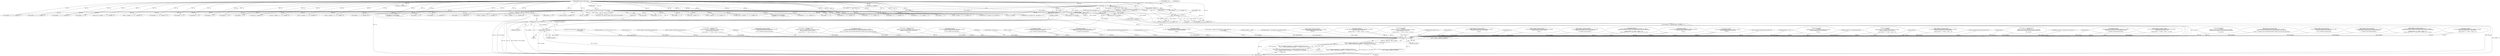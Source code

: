 digraph "0_libmodbus_5ccdf5ef79d742640355d1132fa9e2abc7fbaefc@pointer" {
"1000593" [label="(Call,memcpy(rsp, req, req_length))"];
"1000163" [label="(Call,req[offset + 1] << 8)"];
"1000116" [label="(MethodParameterIn,const uint8_t *req)"];
"1000562" [label="(Call,req[offset + 3] << 8)"];
"1000189" [label="(Call,ctx->backend->prepare_response_tid(req, &req_length))"];
"1000117" [label="(MethodParameterIn,int req_length)"];
"1000597" [label="(Call,rsp_length = req_length)"];
"1001406" [label="(Call,send_msg(ctx, rsp, rsp_length))"];
"1001393" [label="(Call,(ctx->backend->backend_type == _MODBUS_BACKEND_TYPE_RTU &&\n            slave == MODBUS_BROADCAST_ADDRESS) ? 0 : send_msg(ctx, rsp, rsp_length))"];
"1001392" [label="(Return,return (ctx->backend->backend_type == _MODBUS_BACKEND_TYPE_RTU &&\n            slave == MODBUS_BROADCAST_ADDRESS) ? 0 : send_msg(ctx, rsp, rsp_length);)"];
"1000824" [label="(Call,nb_bytes = req[offset + 5])"];
"1000598" [label="(Identifier,rsp_length)"];
"1000163" [label="(Call,req[offset + 1] << 8)"];
"1000116" [label="(MethodParameterIn,const uint8_t *req)"];
"1000245" [label="(Call,nb = (req[offset + 3] << 8) + req[offset + 4])"];
"1001112" [label="(Call,memcpy(rsp, req, req_length))"];
"1000191" [label="(Call,&req_length)"];
"1000604" [label="(Call,response_exception(\n                    ctx, &sft,\n                    MODBUS_EXCEPTION_ILLEGAL_DATA_VALUE, rsp, FALSE,\n                    \"Illegal data value 0x%0X in write_bit request at address %0X\n\",\n                    data, address))"];
"1000686" [label="(Call,req[offset + 3] << 8)"];
"1001083" [label="(Call,(req[offset + 5] << 8) + req[offset + 6])"];
"1001126" [label="(Call,req[offset + 3] << 8)"];
"1001217" [label="(Call,rsp_length = response_exception(\n                ctx, &sft, MODBUS_EXCEPTION_ILLEGAL_DATA_VALUE, rsp, TRUE,\n                \"Illegal nb of values (W%d, R%d) in write_and_read_registers (max W%d, R%d)\n\",\n                nb_write, nb, MODBUS_MAX_WR_WRITE_REGISTERS, MODBUS_MAX_WR_READ_REGISTERS))"];
"1000275" [label="(Call,rsp_length = response_exception(\n                ctx, &sft, MODBUS_EXCEPTION_ILLEGAL_DATA_VALUE, rsp, TRUE,\n                \"Illegal nb of values %d in %s (max %d)\n\",\n                nb, name, MODBUS_MAX_READ_BITS))"];
"1000854" [label="(Call,rsp_length = response_exception(\n                 ctx, &sft, MODBUS_EXCEPTION_ILLEGAL_DATA_VALUE, rsp, TRUE,\n                 \"Illegal number of values %d in write_registers (max %d)\n\",\n                nb, MODBUS_MAX_WRITE_REGISTERS))"];
"1001171" [label="(Call,nb_write_bytes = req[offset + 9])"];
"1000699" [label="(Call,nb_bits = req[offset + 5])"];
"1001257" [label="(Call,rsp_length = response_exception(\n                ctx, &sft, MODBUS_EXCEPTION_ILLEGAL_DATA_ADDRESS, rsp, FALSE,\n                \"Illegal data read address 0x%0X or write address 0x%0X write_and_read_registers\n\",\n                mapping_address < 0 ? address : address + nb,\n                mapping_address_write < 0 ? address_write : address_write + nb_write))"];
"1001410" [label="(MethodReturn,int)"];
"1000882" [label="(Call,response_exception(\n                ctx, &sft, MODBUS_EXCEPTION_ILLEGAL_DATA_ADDRESS, rsp, FALSE,\n                \"Illegal data address 0x%0X in write_registers\n\",\n                mapping_address < 0 ? address : address + nb))"];
"1000614" [label="(ControlStructure,break;)"];
"1000810" [label="(Call,(req[offset + 3] << 8) + req[offset + 4])"];
"1000344" [label="(Call,response_io_status(tab_bits, mapping_address, nb,\n                                            rsp, rsp_length))"];
"1000582" [label="(Block,)"];
"1000652" [label="(Call,(req[offset + 3] << 8) + req[offset + 4])"];
"1000327" [label="(Call,rsp[rsp_length++] = (nb / 8) + ((nb % 8) ? 1 : 0))"];
"1000801" [label="(Call,rsp_length += 4)"];
"1000789" [label="(Call,ctx->backend->build_response_basis(&sft, rsp))"];
"1000479" [label="(Call,ctx->backend->build_response_basis(&sft, rsp))"];
"1001405" [label="(Literal,0)"];
"1000594" [label="(Identifier,rsp)"];
"1001116" [label="(Call,rsp_length = req_length)"];
"1000676" [label="(Call,rsp_length = req_length)"];
"1000570" [label="(Identifier,req)"];
"1001157" [label="(Call,(req[offset + 7] << 8) + req[offset + 8])"];
"1000185" [label="(Call,sft.t_id = ctx->backend->prepare_response_tid(req, &req_length))"];
"1000595" [label="(Identifier,req)"];
"1000300" [label="(Call,rsp_length = response_exception(\n                ctx, &sft,\n                MODBUS_EXCEPTION_ILLEGAL_DATA_ADDRESS, rsp, FALSE,\n                \"Illegal data address 0x%0X in %s\n\",\n                mapping_address < 0 ? address : address + nb, name))"];
"1001409" [label="(Identifier,rsp_length)"];
"1001407" [label="(Identifier,ctx)"];
"1000430" [label="(Call,rsp_length = response_exception(\n                ctx, &sft, MODBUS_EXCEPTION_ILLEGAL_DATA_VALUE, rsp, TRUE,\n                \"Illegal nb of values %d in %s (max %d)\n\",\n                nb, name, MODBUS_MAX_READ_REGISTERS))"];
"1000755" [label="(Call,rsp_length = response_exception(\n                ctx, &sft,\n                MODBUS_EXCEPTION_ILLEGAL_DATA_ADDRESS, rsp, FALSE,\n                \"Illegal data address 0x%0X in write_bits\n\",\n                mapping_address < 0 ? address : address + nb))"];
"1000559" [label="(Call,data = (req[offset + 3] << 8) + req[offset + 4])"];
"1001219" [label="(Call,response_exception(\n                ctx, &sft, MODBUS_EXCEPTION_ILLEGAL_DATA_VALUE, rsp, TRUE,\n                \"Illegal nb of values (W%d, R%d) in write_and_read_registers (max W%d, R%d)\n\",\n                nb_write, nb, MODBUS_MAX_WR_WRITE_REGISTERS, MODBUS_MAX_WR_READ_REGISTERS))"];
"1000599" [label="(Identifier,req_length)"];
"1000636" [label="(Call,rsp_length = response_exception(\n                ctx, &sft,\n                MODBUS_EXCEPTION_ILLEGAL_DATA_ADDRESS, rsp, FALSE,\n                \"Illegal data address 0x%0X in write_register\n\",\n                address))"];
"1000793" [label="(Call,memcpy(rsp + rsp_length, req + rsp_length, 4))"];
"1000277" [label="(Call,response_exception(\n                ctx, &sft, MODBUS_EXCEPTION_ILLEGAL_DATA_VALUE, rsp, TRUE,\n                \"Illegal nb of values %d in %s (max %d)\n\",\n                nb, name, MODBUS_MAX_READ_BITS))"];
"1000811" [label="(Call,req[offset + 3] << 8)"];
"1000148" [label="(Call,slave = req[offset - 1])"];
"1001155" [label="(Call,nb_write = (req[offset + 7] << 8) + req[offset + 8])"];
"1001123" [label="(Call,nb = (req[offset + 3] << 8) + req[offset + 4])"];
"1001327" [label="(Call,(req[offset + j] << 8) + req[offset + j + 1])"];
"1001408" [label="(Identifier,rsp)"];
"1001000" [label="(Call,rsp_length - byte_count_pos - 1)"];
"1000131" [label="(Call,ctx == NULL)"];
"1000164" [label="(Call,req[offset + 1])"];
"1001084" [label="(Call,req[offset + 5] << 8)"];
"1000432" [label="(Call,response_exception(\n                ctx, &sft, MODBUS_EXCEPTION_ILLEGAL_DATA_VALUE, rsp, TRUE,\n                \"Illegal nb of values %d in %s (max %d)\n\",\n                nb, name, MODBUS_MAX_READ_REGISTERS))"];
"1000190" [label="(Identifier,req)"];
"1000731" [label="(Call,response_exception(\n                ctx, &sft, MODBUS_EXCEPTION_ILLEGAL_DATA_VALUE, rsp, TRUE,\n                \"Illegal number of values %d in write_bits (max %d)\n\",\n                nb, MODBUS_MAX_WRITE_BITS))"];
"1000568" [label="(Literal,8)"];
"1000597" [label="(Call,rsp_length = req_length)"];
"1001289" [label="(Call,ctx->backend->build_response_basis(&sft, rsp))"];
"1001068" [label="(Call,req[offset + 3] << 8)"];
"1000797" [label="(Call,req + rsp_length)"];
"1000596" [label="(Identifier,req_length)"];
"1000483" [label="(Call,rsp[rsp_length++] = nb << 1)"];
"1001045" [label="(Call,response_exception(\n                ctx, &sft, MODBUS_EXCEPTION_ILLEGAL_DATA_ADDRESS, rsp, FALSE,\n                \"Illegal data address 0x%0X in write_register\n\",\n                address))"];
"1000342" [label="(Call,rsp_length = response_io_status(tab_bits, mapping_address, nb,\n                                            rsp, rsp_length))"];
"1001328" [label="(Call,req[offset + j] << 8)"];
"1000117" [label="(MethodParameterIn,int req_length)"];
"1000949" [label="(Call,memcpy(rsp + rsp_length, req + rsp_length, 4))"];
"1000160" [label="(Call,address = (req[offset + 1] << 8) + req[offset + 2])"];
"1000119" [label="(Block,)"];
"1000403" [label="(Call,req[offset + 3] << 8)"];
"1000563" [label="(Call,req[offset + 3])"];
"1000981" [label="(Call,rsp[rsp_length++] = 0xFF)"];
"1001366" [label="(Call,rsp[rsp_length++] = mb_mapping->tab_registers[i] & 0xFF)"];
"1001142" [label="(Call,req[offset + 5] << 8)"];
"1001380" [label="(Call,rsp_length = response_exception(\n            ctx, &sft, MODBUS_EXCEPTION_ILLEGAL_FUNCTION, rsp, TRUE,\n            \"Unknown Modbus function code: 0x%0X\n\", function))"];
"1000457" [label="(Call,response_exception(\n                ctx, &sft, MODBUS_EXCEPTION_ILLEGAL_DATA_ADDRESS, rsp, FALSE,\n                \"Illegal data address 0x%0X in %s\n\",\n                mapping_address < 0 ? address : address + nb, name))"];
"1000302" [label="(Call,response_exception(\n                ctx, &sft,\n                MODBUS_EXCEPTION_ILLEGAL_DATA_ADDRESS, rsp, FALSE,\n                \"Illegal data address 0x%0X in %s\n\",\n                mapping_address < 0 ? address : address + nb, name))"];
"1001065" [label="(Call,and = (req[offset + 3] << 8) + req[offset + 4])"];
"1000115" [label="(MethodParameterIn,modbus_t *ctx)"];
"1001296" [label="(Call,rsp_length++)"];
"1001043" [label="(Call,rsp_length = response_exception(\n                ctx, &sft, MODBUS_EXCEPTION_ILLEGAL_DATA_ADDRESS, rsp, FALSE,\n                \"Illegal data address 0x%0X in write_register\n\",\n                address))"];
"1000808" [label="(Call,nb = (req[offset + 3] << 8) + req[offset + 4])"];
"1000957" [label="(Call,rsp_length += 4)"];
"1000169" [label="(Literal,8)"];
"1000189" [label="(Call,ctx->backend->prepare_response_tid(req, &req_length))"];
"1000247" [label="(Call,(req[offset + 3] << 8) + req[offset + 4])"];
"1000545" [label="(Call,rsp_length = response_exception(\n                ctx, &sft, MODBUS_EXCEPTION_ILLEGAL_DATA_ADDRESS, rsp, FALSE,\n                \"Illegal data address 0x%0X in write_bit\n\",\n                address))"];
"1000922" [label="(Call,mb_mapping->tab_registers[i] =\n                    (req[offset + j] << 8) + req[offset + j + 1])"];
"1000729" [label="(Call,rsp_length = response_exception(\n                ctx, &sft, MODBUS_EXCEPTION_ILLEGAL_DATA_VALUE, rsp, TRUE,\n                \"Illegal number of values %d in write_bits (max %d)\n\",\n                nb, MODBUS_MAX_WRITE_BITS))"];
"1001141" [label="(Call,(req[offset + 5] << 8) + req[offset + 6])"];
"1001259" [label="(Call,response_exception(\n                ctx, &sft, MODBUS_EXCEPTION_ILLEGAL_DATA_ADDRESS, rsp, FALSE,\n                \"Illegal data read address 0x%0X or write address 0x%0X write_and_read_registers\n\",\n                mapping_address < 0 ? address : address + nb,\n                mapping_address_write < 0 ? address_write : address_write + nb_write))"];
"1000547" [label="(Call,response_exception(\n                ctx, &sft, MODBUS_EXCEPTION_ILLEGAL_DATA_ADDRESS, rsp, FALSE,\n                \"Illegal data address 0x%0X in write_bit\n\",\n                address))"];
"1001382" [label="(Call,response_exception(\n            ctx, &sft, MODBUS_EXCEPTION_ILLEGAL_FUNCTION, rsp, TRUE,\n            \"Unknown Modbus function code: 0x%0X\n\", function))"];
"1000945" [label="(Call,ctx->backend->build_response_basis(&sft, rsp))"];
"1000650" [label="(Call,data = (req[offset + 3] << 8) + req[offset + 4])"];
"1001081" [label="(Call,or = (req[offset + 5] << 8) + req[offset + 6])"];
"1001293" [label="(Call,rsp[rsp_length++] = nb << 1)"];
"1001393" [label="(Call,(ctx->backend->backend_type == _MODBUS_BACKEND_TYPE_RTU &&\n            slave == MODBUS_BROADCAST_ADDRESS) ? 0 : send_msg(ctx, rsp, rsp_length))"];
"1000638" [label="(Call,response_exception(\n                ctx, &sft,\n                MODBUS_EXCEPTION_ILLEGAL_DATA_ADDRESS, rsp, FALSE,\n                \"Illegal data address 0x%0X in write_register\n\",\n                address))"];
"1000513" [label="(Call,rsp[rsp_length++] = tab_registers[i] & 0xFF)"];
"1001392" [label="(Return,return (ctx->backend->backend_type == _MODBUS_BACKEND_TYPE_RTU &&\n            slave == MODBUS_BROADCAST_ADDRESS) ? 0 : send_msg(ctx, rsp, rsp_length);)"];
"1000757" [label="(Call,response_exception(\n                ctx, &sft,\n                MODBUS_EXCEPTION_ILLEGAL_DATA_ADDRESS, rsp, FALSE,\n                \"Illegal data address 0x%0X in write_bits\n\",\n                mapping_address < 0 ? address : address + nb))"];
"1000248" [label="(Call,req[offset + 3] << 8)"];
"1000653" [label="(Call,req[offset + 3] << 8)"];
"1000486" [label="(Call,rsp_length++)"];
"1000683" [label="(Call,nb = (req[offset + 3] << 8) + req[offset + 4])"];
"1000953" [label="(Call,req + rsp_length)"];
"1001139" [label="(Call,address_write = (req[offset + 5] << 8) + req[offset + 6])"];
"1001321" [label="(Call,mb_mapping->tab_registers[i] =\n                    (req[offset + j] << 8) + req[offset + j + 1])"];
"1001125" [label="(Call,(req[offset + 3] << 8) + req[offset + 4])"];
"1001394" [label="(Call,ctx->backend->backend_type == _MODBUS_BACKEND_TYPE_RTU &&\n            slave == MODBUS_BROADCAST_ADDRESS)"];
"1000162" [label="(Call,(req[offset + 1] << 8) + req[offset + 2])"];
"1000155" [label="(Call,function = req[offset])"];
"1000562" [label="(Call,req[offset + 3] << 8)"];
"1001158" [label="(Call,req[offset + 7] << 8)"];
"1000880" [label="(Call,rsp_length = response_exception(\n                ctx, &sft, MODBUS_EXCEPTION_ILLEGAL_DATA_ADDRESS, rsp, FALSE,\n                \"Illegal data address 0x%0X in write_registers\n\",\n                mapping_address < 0 ? address : address + nb))"];
"1000967" [label="(Call,ctx->backend->build_response_basis(&sft, rsp))"];
"1000672" [label="(Call,memcpy(rsp, req, req_length))"];
"1000402" [label="(Call,(req[offset + 3] << 8) + req[offset + 4])"];
"1001406" [label="(Call,send_msg(ctx, rsp, rsp_length))"];
"1001067" [label="(Call,(req[offset + 3] << 8) + req[offset + 4])"];
"1000516" [label="(Call,rsp_length++)"];
"1000602" [label="(Call,rsp_length = response_exception(\n                    ctx, &sft,\n                    MODBUS_EXCEPTION_ILLEGAL_DATA_VALUE, rsp, FALSE,\n                    \"Illegal data value 0x%0X in write_bit request at address %0X\n\",\n                    data, address))"];
"1000685" [label="(Call,(req[offset + 3] << 8) + req[offset + 4])"];
"1000593" [label="(Call,memcpy(rsp, req, req_length))"];
"1000928" [label="(Call,(req[offset + j] << 8) + req[offset + j + 1])"];
"1000929" [label="(Call,req[offset + j] << 8)"];
"1000400" [label="(Call,nb = (req[offset + 3] << 8) + req[offset + 4])"];
"1000561" [label="(Call,(req[offset + 3] << 8) + req[offset + 4])"];
"1000996" [label="(Call,rsp[byte_count_pos] = rsp_length - byte_count_pos - 1)"];
"1000171" [label="(Identifier,req)"];
"1001369" [label="(Call,rsp_length++)"];
"1000856" [label="(Call,response_exception(\n                 ctx, &sft, MODBUS_EXCEPTION_ILLEGAL_DATA_VALUE, rsp, TRUE,\n                 \"Illegal number of values %d in write_registers (max %d)\n\",\n                nb, MODBUS_MAX_WRITE_REGISTERS))"];
"1000455" [label="(Call,rsp_length = response_exception(\n                ctx, &sft, MODBUS_EXCEPTION_ILLEGAL_DATA_ADDRESS, rsp, FALSE,\n                \"Illegal data address 0x%0X in %s\n\",\n                mapping_address < 0 ? address : address + nb, name))"];
"1000593" -> "1000582"  [label="AST: "];
"1000593" -> "1000596"  [label="CFG: "];
"1000594" -> "1000593"  [label="AST: "];
"1000595" -> "1000593"  [label="AST: "];
"1000596" -> "1000593"  [label="AST: "];
"1000598" -> "1000593"  [label="CFG: "];
"1000593" -> "1001410"  [label="DDG: req"];
"1000593" -> "1001410"  [label="DDG: rsp"];
"1000593" -> "1001410"  [label="DDG: memcpy(rsp, req, req_length)"];
"1000163" -> "1000593"  [label="DDG: req[offset + 1]"];
"1000562" -> "1000593"  [label="DDG: req[offset + 3]"];
"1000189" -> "1000593"  [label="DDG: req"];
"1000116" -> "1000593"  [label="DDG: req"];
"1000117" -> "1000593"  [label="DDG: req_length"];
"1000593" -> "1000597"  [label="DDG: req_length"];
"1000593" -> "1001406"  [label="DDG: rsp"];
"1000163" -> "1000162"  [label="AST: "];
"1000163" -> "1000169"  [label="CFG: "];
"1000164" -> "1000163"  [label="AST: "];
"1000169" -> "1000163"  [label="AST: "];
"1000171" -> "1000163"  [label="CFG: "];
"1000163" -> "1001410"  [label="DDG: req[offset + 1]"];
"1000163" -> "1000160"  [label="DDG: req[offset + 1]"];
"1000163" -> "1000160"  [label="DDG: 8"];
"1000163" -> "1000162"  [label="DDG: req[offset + 1]"];
"1000163" -> "1000162"  [label="DDG: 8"];
"1000116" -> "1000163"  [label="DDG: req"];
"1000163" -> "1000189"  [label="DDG: req[offset + 1]"];
"1000163" -> "1000672"  [label="DDG: req[offset + 1]"];
"1000163" -> "1000793"  [label="DDG: req[offset + 1]"];
"1000163" -> "1000797"  [label="DDG: req[offset + 1]"];
"1000163" -> "1000949"  [label="DDG: req[offset + 1]"];
"1000163" -> "1000953"  [label="DDG: req[offset + 1]"];
"1000163" -> "1001112"  [label="DDG: req[offset + 1]"];
"1000116" -> "1000114"  [label="AST: "];
"1000116" -> "1001410"  [label="DDG: req"];
"1000116" -> "1000148"  [label="DDG: req"];
"1000116" -> "1000155"  [label="DDG: req"];
"1000116" -> "1000160"  [label="DDG: req"];
"1000116" -> "1000162"  [label="DDG: req"];
"1000116" -> "1000189"  [label="DDG: req"];
"1000116" -> "1000245"  [label="DDG: req"];
"1000116" -> "1000248"  [label="DDG: req"];
"1000116" -> "1000247"  [label="DDG: req"];
"1000116" -> "1000400"  [label="DDG: req"];
"1000116" -> "1000403"  [label="DDG: req"];
"1000116" -> "1000402"  [label="DDG: req"];
"1000116" -> "1000559"  [label="DDG: req"];
"1000116" -> "1000562"  [label="DDG: req"];
"1000116" -> "1000561"  [label="DDG: req"];
"1000116" -> "1000650"  [label="DDG: req"];
"1000116" -> "1000653"  [label="DDG: req"];
"1000116" -> "1000652"  [label="DDG: req"];
"1000116" -> "1000672"  [label="DDG: req"];
"1000116" -> "1000683"  [label="DDG: req"];
"1000116" -> "1000686"  [label="DDG: req"];
"1000116" -> "1000685"  [label="DDG: req"];
"1000116" -> "1000699"  [label="DDG: req"];
"1000116" -> "1000793"  [label="DDG: req"];
"1000116" -> "1000797"  [label="DDG: req"];
"1000116" -> "1000808"  [label="DDG: req"];
"1000116" -> "1000811"  [label="DDG: req"];
"1000116" -> "1000810"  [label="DDG: req"];
"1000116" -> "1000824"  [label="DDG: req"];
"1000116" -> "1000922"  [label="DDG: req"];
"1000116" -> "1000929"  [label="DDG: req"];
"1000116" -> "1000928"  [label="DDG: req"];
"1000116" -> "1000949"  [label="DDG: req"];
"1000116" -> "1000953"  [label="DDG: req"];
"1000116" -> "1001065"  [label="DDG: req"];
"1000116" -> "1001068"  [label="DDG: req"];
"1000116" -> "1001067"  [label="DDG: req"];
"1000116" -> "1001081"  [label="DDG: req"];
"1000116" -> "1001084"  [label="DDG: req"];
"1000116" -> "1001083"  [label="DDG: req"];
"1000116" -> "1001112"  [label="DDG: req"];
"1000116" -> "1001123"  [label="DDG: req"];
"1000116" -> "1001126"  [label="DDG: req"];
"1000116" -> "1001125"  [label="DDG: req"];
"1000116" -> "1001139"  [label="DDG: req"];
"1000116" -> "1001142"  [label="DDG: req"];
"1000116" -> "1001141"  [label="DDG: req"];
"1000116" -> "1001155"  [label="DDG: req"];
"1000116" -> "1001158"  [label="DDG: req"];
"1000116" -> "1001157"  [label="DDG: req"];
"1000116" -> "1001171"  [label="DDG: req"];
"1000116" -> "1001321"  [label="DDG: req"];
"1000116" -> "1001328"  [label="DDG: req"];
"1000116" -> "1001327"  [label="DDG: req"];
"1000562" -> "1000561"  [label="AST: "];
"1000562" -> "1000568"  [label="CFG: "];
"1000563" -> "1000562"  [label="AST: "];
"1000568" -> "1000562"  [label="AST: "];
"1000570" -> "1000562"  [label="CFG: "];
"1000562" -> "1001410"  [label="DDG: req[offset + 3]"];
"1000562" -> "1000559"  [label="DDG: req[offset + 3]"];
"1000562" -> "1000559"  [label="DDG: 8"];
"1000562" -> "1000561"  [label="DDG: req[offset + 3]"];
"1000562" -> "1000561"  [label="DDG: 8"];
"1000189" -> "1000562"  [label="DDG: req"];
"1000189" -> "1000185"  [label="AST: "];
"1000189" -> "1000191"  [label="CFG: "];
"1000190" -> "1000189"  [label="AST: "];
"1000191" -> "1000189"  [label="AST: "];
"1000185" -> "1000189"  [label="CFG: "];
"1000189" -> "1001410"  [label="DDG: req"];
"1000189" -> "1001410"  [label="DDG: &req_length"];
"1000189" -> "1000185"  [label="DDG: req"];
"1000189" -> "1000185"  [label="DDG: &req_length"];
"1000189" -> "1000245"  [label="DDG: req"];
"1000189" -> "1000248"  [label="DDG: req"];
"1000189" -> "1000247"  [label="DDG: req"];
"1000189" -> "1000400"  [label="DDG: req"];
"1000189" -> "1000403"  [label="DDG: req"];
"1000189" -> "1000402"  [label="DDG: req"];
"1000189" -> "1000559"  [label="DDG: req"];
"1000189" -> "1000561"  [label="DDG: req"];
"1000189" -> "1000650"  [label="DDG: req"];
"1000189" -> "1000653"  [label="DDG: req"];
"1000189" -> "1000652"  [label="DDG: req"];
"1000189" -> "1000672"  [label="DDG: req"];
"1000189" -> "1000683"  [label="DDG: req"];
"1000189" -> "1000686"  [label="DDG: req"];
"1000189" -> "1000685"  [label="DDG: req"];
"1000189" -> "1000699"  [label="DDG: req"];
"1000189" -> "1000793"  [label="DDG: req"];
"1000189" -> "1000797"  [label="DDG: req"];
"1000189" -> "1000808"  [label="DDG: req"];
"1000189" -> "1000811"  [label="DDG: req"];
"1000189" -> "1000810"  [label="DDG: req"];
"1000189" -> "1000824"  [label="DDG: req"];
"1000189" -> "1000922"  [label="DDG: req"];
"1000189" -> "1000929"  [label="DDG: req"];
"1000189" -> "1000928"  [label="DDG: req"];
"1000189" -> "1000949"  [label="DDG: req"];
"1000189" -> "1000953"  [label="DDG: req"];
"1000189" -> "1001065"  [label="DDG: req"];
"1000189" -> "1001068"  [label="DDG: req"];
"1000189" -> "1001067"  [label="DDG: req"];
"1000189" -> "1001081"  [label="DDG: req"];
"1000189" -> "1001084"  [label="DDG: req"];
"1000189" -> "1001083"  [label="DDG: req"];
"1000189" -> "1001112"  [label="DDG: req"];
"1000189" -> "1001123"  [label="DDG: req"];
"1000189" -> "1001126"  [label="DDG: req"];
"1000189" -> "1001125"  [label="DDG: req"];
"1000189" -> "1001139"  [label="DDG: req"];
"1000189" -> "1001142"  [label="DDG: req"];
"1000189" -> "1001141"  [label="DDG: req"];
"1000189" -> "1001155"  [label="DDG: req"];
"1000189" -> "1001158"  [label="DDG: req"];
"1000189" -> "1001157"  [label="DDG: req"];
"1000189" -> "1001171"  [label="DDG: req"];
"1000189" -> "1001321"  [label="DDG: req"];
"1000189" -> "1001328"  [label="DDG: req"];
"1000189" -> "1001327"  [label="DDG: req"];
"1000117" -> "1000114"  [label="AST: "];
"1000117" -> "1001410"  [label="DDG: req_length"];
"1000117" -> "1000597"  [label="DDG: req_length"];
"1000117" -> "1000672"  [label="DDG: req_length"];
"1000117" -> "1000676"  [label="DDG: req_length"];
"1000117" -> "1001112"  [label="DDG: req_length"];
"1000117" -> "1001116"  [label="DDG: req_length"];
"1000597" -> "1000582"  [label="AST: "];
"1000597" -> "1000599"  [label="CFG: "];
"1000598" -> "1000597"  [label="AST: "];
"1000599" -> "1000597"  [label="AST: "];
"1000614" -> "1000597"  [label="CFG: "];
"1000597" -> "1001410"  [label="DDG: req_length"];
"1000597" -> "1001410"  [label="DDG: rsp_length"];
"1000597" -> "1001406"  [label="DDG: rsp_length"];
"1001406" -> "1001393"  [label="AST: "];
"1001406" -> "1001409"  [label="CFG: "];
"1001407" -> "1001406"  [label="AST: "];
"1001408" -> "1001406"  [label="AST: "];
"1001409" -> "1001406"  [label="AST: "];
"1001393" -> "1001406"  [label="CFG: "];
"1001406" -> "1001410"  [label="DDG: rsp"];
"1001406" -> "1001410"  [label="DDG: rsp_length"];
"1001406" -> "1001410"  [label="DDG: ctx"];
"1001406" -> "1001393"  [label="DDG: ctx"];
"1001406" -> "1001393"  [label="DDG: rsp"];
"1001406" -> "1001393"  [label="DDG: rsp_length"];
"1000547" -> "1001406"  [label="DDG: ctx"];
"1000547" -> "1001406"  [label="DDG: rsp"];
"1000856" -> "1001406"  [label="DDG: ctx"];
"1000856" -> "1001406"  [label="DDG: rsp"];
"1000638" -> "1001406"  [label="DDG: ctx"];
"1000638" -> "1001406"  [label="DDG: rsp"];
"1000131" -> "1001406"  [label="DDG: ctx"];
"1001219" -> "1001406"  [label="DDG: ctx"];
"1001219" -> "1001406"  [label="DDG: rsp"];
"1000277" -> "1001406"  [label="DDG: ctx"];
"1000277" -> "1001406"  [label="DDG: rsp"];
"1000457" -> "1001406"  [label="DDG: ctx"];
"1000457" -> "1001406"  [label="DDG: rsp"];
"1001259" -> "1001406"  [label="DDG: ctx"];
"1001259" -> "1001406"  [label="DDG: rsp"];
"1000757" -> "1001406"  [label="DDG: ctx"];
"1000757" -> "1001406"  [label="DDG: rsp"];
"1000882" -> "1001406"  [label="DDG: ctx"];
"1000882" -> "1001406"  [label="DDG: rsp"];
"1000302" -> "1001406"  [label="DDG: ctx"];
"1000302" -> "1001406"  [label="DDG: rsp"];
"1001382" -> "1001406"  [label="DDG: ctx"];
"1001382" -> "1001406"  [label="DDG: rsp"];
"1000432" -> "1001406"  [label="DDG: ctx"];
"1000432" -> "1001406"  [label="DDG: rsp"];
"1000604" -> "1001406"  [label="DDG: ctx"];
"1000604" -> "1001406"  [label="DDG: rsp"];
"1000731" -> "1001406"  [label="DDG: ctx"];
"1000731" -> "1001406"  [label="DDG: rsp"];
"1001045" -> "1001406"  [label="DDG: ctx"];
"1001045" -> "1001406"  [label="DDG: rsp"];
"1000115" -> "1001406"  [label="DDG: ctx"];
"1001112" -> "1001406"  [label="DDG: rsp"];
"1000513" -> "1001406"  [label="DDG: rsp[rsp_length++]"];
"1000981" -> "1001406"  [label="DDG: rsp[rsp_length++]"];
"1000327" -> "1001406"  [label="DDG: rsp[rsp_length++]"];
"1001366" -> "1001406"  [label="DDG: rsp[rsp_length++]"];
"1000996" -> "1001406"  [label="DDG: rsp[byte_count_pos]"];
"1000344" -> "1001406"  [label="DDG: rsp"];
"1001293" -> "1001406"  [label="DDG: rsp[rsp_length++]"];
"1001289" -> "1001406"  [label="DDG: rsp"];
"1000967" -> "1001406"  [label="DDG: rsp"];
"1000672" -> "1001406"  [label="DDG: rsp"];
"1000483" -> "1001406"  [label="DDG: rsp[rsp_length++]"];
"1000479" -> "1001406"  [label="DDG: rsp"];
"1000789" -> "1001406"  [label="DDG: rsp"];
"1000945" -> "1001406"  [label="DDG: rsp"];
"1000801" -> "1001406"  [label="DDG: rsp_length"];
"1000300" -> "1001406"  [label="DDG: rsp_length"];
"1000275" -> "1001406"  [label="DDG: rsp_length"];
"1001369" -> "1001406"  [label="DDG: rsp_length"];
"1000516" -> "1001406"  [label="DDG: rsp_length"];
"1000486" -> "1001406"  [label="DDG: rsp_length"];
"1000455" -> "1001406"  [label="DDG: rsp_length"];
"1001116" -> "1001406"  [label="DDG: rsp_length"];
"1000729" -> "1001406"  [label="DDG: rsp_length"];
"1000880" -> "1001406"  [label="DDG: rsp_length"];
"1001257" -> "1001406"  [label="DDG: rsp_length"];
"1000676" -> "1001406"  [label="DDG: rsp_length"];
"1001043" -> "1001406"  [label="DDG: rsp_length"];
"1000342" -> "1001406"  [label="DDG: rsp_length"];
"1001217" -> "1001406"  [label="DDG: rsp_length"];
"1000636" -> "1001406"  [label="DDG: rsp_length"];
"1000545" -> "1001406"  [label="DDG: rsp_length"];
"1000957" -> "1001406"  [label="DDG: rsp_length"];
"1001000" -> "1001406"  [label="DDG: rsp_length"];
"1000430" -> "1001406"  [label="DDG: rsp_length"];
"1000854" -> "1001406"  [label="DDG: rsp_length"];
"1000602" -> "1001406"  [label="DDG: rsp_length"];
"1001380" -> "1001406"  [label="DDG: rsp_length"];
"1001296" -> "1001406"  [label="DDG: rsp_length"];
"1000755" -> "1001406"  [label="DDG: rsp_length"];
"1001393" -> "1001392"  [label="AST: "];
"1001393" -> "1001405"  [label="CFG: "];
"1001394" -> "1001393"  [label="AST: "];
"1001405" -> "1001393"  [label="AST: "];
"1001392" -> "1001393"  [label="CFG: "];
"1001393" -> "1001410"  [label="DDG: (ctx->backend->backend_type == _MODBUS_BACKEND_TYPE_RTU &&\n            slave == MODBUS_BROADCAST_ADDRESS) ? 0 : send_msg(ctx, rsp, rsp_length)"];
"1001393" -> "1001410"  [label="DDG: send_msg(ctx, rsp, rsp_length)"];
"1001393" -> "1001410"  [label="DDG: ctx->backend->backend_type == _MODBUS_BACKEND_TYPE_RTU &&\n            slave == MODBUS_BROADCAST_ADDRESS"];
"1001393" -> "1001392"  [label="DDG: (ctx->backend->backend_type == _MODBUS_BACKEND_TYPE_RTU &&\n            slave == MODBUS_BROADCAST_ADDRESS) ? 0 : send_msg(ctx, rsp, rsp_length)"];
"1001392" -> "1000119"  [label="AST: "];
"1001410" -> "1001392"  [label="CFG: "];
"1001392" -> "1001410"  [label="DDG: <RET>"];
}
